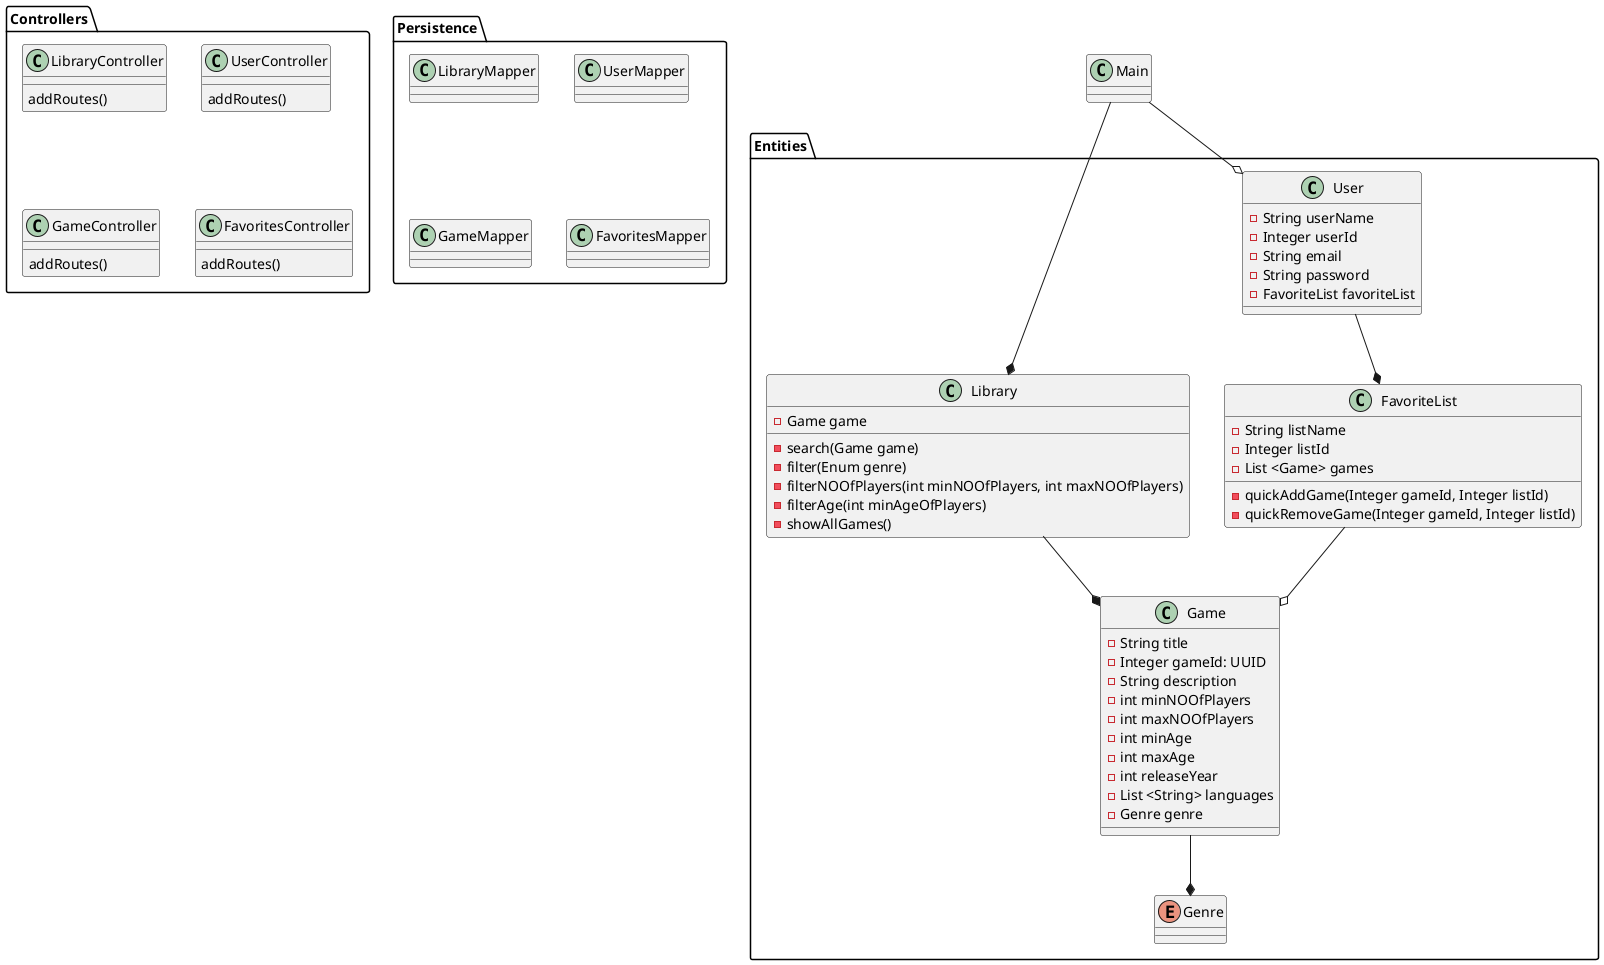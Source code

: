 @startuml ClassDiagramUS1+2
'Alt+D = preview


class Main{
'BoardGameApp
}

package Entities{

    class Library{
        -Game game
        -search(Game game)
        -filter(Enum genre)
        -filterNOOfPlayers(int minNOOfPlayers, int maxNOOfPlayers)
        -filterAge(int minAgeOfPlayers)
        -showAllGames()
    }

    class User{
        -String userName
        -Integer userId
        -String email
        -String password
        -FavoriteList favoriteList
    }

    class FavoriteList{
        -String listName
        -Integer listId
        -List <Game> games
        -quickAddGame(Integer gameId, Integer listId)
        -quickRemoveGame(Integer gameId, Integer listId)
    } 

    class Game {
        -String title
        -Integer gameId: UUID
        -String description
        -int minNOOfPlayers
        -int maxNOOfPlayers
        -int minAge
        -int maxAge
        -int releaseYear
        -List <String> languages
        -Genre genre
    }

    enum Genre{
    }
}

package Controllers{
    class LibraryController{
        addRoutes()
    }

    class UserController{
        addRoutes()
    }

    class GameController{
        addRoutes()
    }

    class FavoritesController{
        addRoutes()
    }

}

package Persistence{
    class LibraryMapper{}

    class UserMapper{}

    class GameMapper{}

    class FavoritesMapper{}

}

'Relations
'Entities
Main --* Library
Main --o User
User --* FavoriteList
FavoriteList --o Game
Library --* Game
Game --* Genre


@enduml